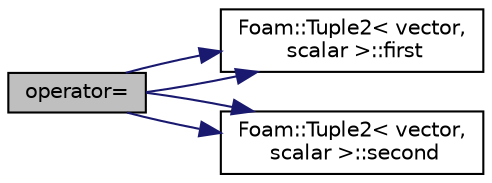 digraph "operator="
{
  bgcolor="transparent";
  edge [fontname="Helvetica",fontsize="10",labelfontname="Helvetica",labelfontsize="10"];
  node [fontname="Helvetica",fontsize="10",shape=record];
  rankdir="LR";
  Node77 [label="operator=",height=0.2,width=0.4,color="black", fillcolor="grey75", style="filled", fontcolor="black"];
  Node77 -> Node78 [color="midnightblue",fontsize="10",style="solid",fontname="Helvetica"];
  Node78 [label="Foam::Tuple2\< vector,\l scalar \>::first",height=0.2,width=0.4,color="black",URL="$a26845.html#a851d003bd93ae87649e83fc6e50a90a6",tooltip="Return first. "];
  Node77 -> Node78 [color="midnightblue",fontsize="10",style="solid",fontname="Helvetica"];
  Node77 -> Node79 [color="midnightblue",fontsize="10",style="solid",fontname="Helvetica"];
  Node79 [label="Foam::Tuple2\< vector,\l scalar \>::second",height=0.2,width=0.4,color="black",URL="$a26845.html#a3d89ce084afc65b34a84b9f42d68f27c",tooltip="Return second. "];
  Node77 -> Node79 [color="midnightblue",fontsize="10",style="solid",fontname="Helvetica"];
}
